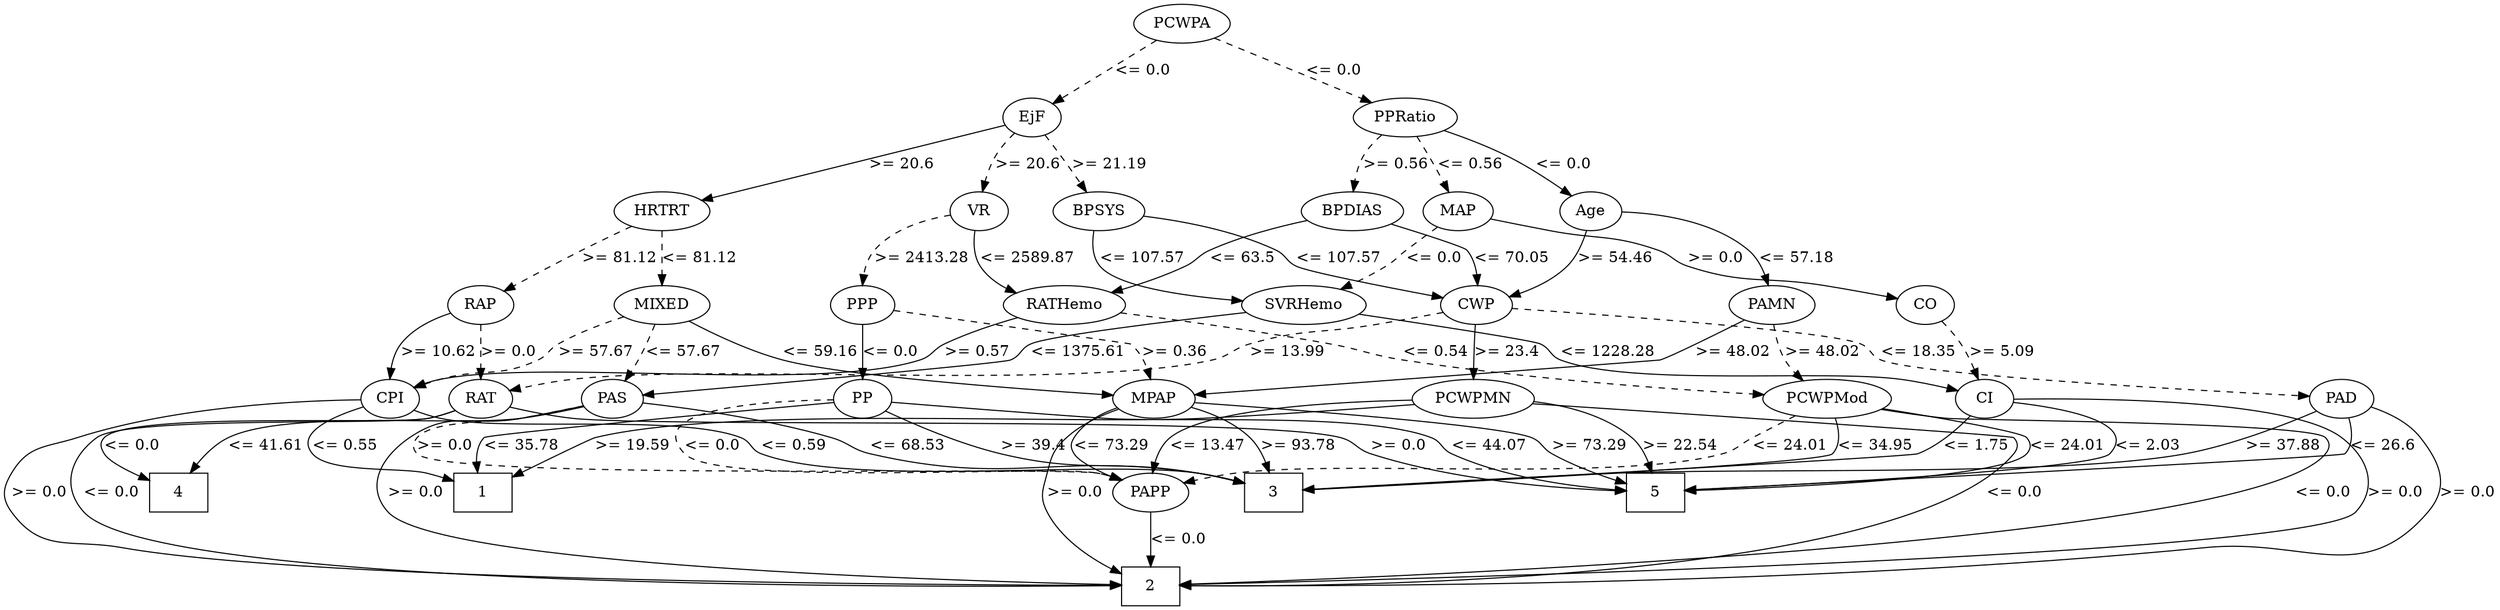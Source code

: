 strict digraph G {
	graph [bb="0,0,1837.5,558"];
	node [label="\N"];
	1	[height=0.5,
		pos="150.47,105",
		shape=box,
		width=0.75];
	2	[height=0.5,
		pos="962.47,18",
		shape=box,
		width=0.75];
	3	[height=0.5,
		pos="719.47,105",
		shape=box,
		width=0.75];
	4	[height=0.5,
		pos="422.47,105",
		shape=box,
		width=0.75];
	5	[height=0.5,
		pos="1280.5,105",
		shape=box,
		width=0.75];
	RAP	[height=0.5,
		pos="529.47,279",
		width=0.77778];
	CPI	[height=0.5,
		pos="313.47,192",
		width=0.75];
	RAP -> CPI	[label=">= 10.62",
		lp="387.47,235.5",
		op=">=",
		param=10.62,
		pos="e,324.16,208.75 506.07,269.09 497.76,266.18 488.28,263.15 479.47,261 427.93,248.41 408.56,267.43 361.47,243 349.45,236.77 338.73,\
226.35 330.48,216.64",
		style=solid];
	RAT	[height=0.5,
		pos="975.47,192",
		width=0.76389];
	RAP -> RAT	[label=">= 0.0",
		lp="792.47,235.5",
		op=">=",
		param=0.0,
		pos="e,948.1,195.3 552.53,268.21 559.76,265.49 567.84,262.79 575.47,261 648.14,243.93 670.7,263.56 742.47,243 757.18,238.78 758.9,232.69 \
773.47,228 829.26,210.06 896.85,200.72 937.98,196.34",
		style=dashed];
	CPI -> 1	[label="<= 0.55",
		lp="45.967,148.5",
		op="<=",
		param=0.55,
		pos="e,123.33,113.04 286.58,189.75 218.02,186.3 40.793,175.54 23.467,156 19.045,151.01 19.428,146.3 23.467,141 24.884,139.14 76.368,125.36 \
113.34,115.66",
		style=solid];
	CPI -> 2	[label=">= 0.0",
		lp="32.467,105",
		op=">=",
		param=0.0,
		pos="e,935.38,19.132 286.55,189.73 216.95,186.2 35.166,175.2 16.467,156 -4.9467,134.01 -4.5908,111.82 13.467,87 41.498,48.471 68.566,\
62.394 115.47,54 274.31,25.571 782.51,20.165 925,19.199",
		style=solid];
	CPI -> 3	[label="<= 0.59",
		lp="527.97,148.5",
		op="<=",
		param=0.59,
		pos="e,692.25,110.36 336.97,183.05 346.91,179.9 358.67,176.46 369.47,174 420.77,162.33 438.23,176.99 486.47,156 496.33,151.71 495.62,\
145.34 505.47,141 507.49,140.11 621.52,121.72 682.28,111.96",
		style=solid];
	RAT -> 2	[label="<= 0.0",
		lp="995.47,105",
		op="<=",
		param=0.0,
		pos="e,961.17,36.352 988.99,176.06 996.31,166.1 1002.9,152.72 997.47,141 992.33,129.83 982.34,133.8 976.47,123 963.66,99.449 960.95,68.614 \
960.96,46.648",
		style=solid];
	RAT -> 4	[label="<= 0.0",
		lp="408.47,148.5",
		op="<=",
		param=0.0,
		pos="e,399.58,123.29 948.23,188.74 905.63,185.26 820.65,178.51 748.47,174 728.54,172.75 403.23,170.47 389.47,156 382.33,148.5 385.73,\
139.27 392.56,130.8",
		style=solid];
	RAT -> 5	[label=">= 0.0",
		lp="1235.5,148.5",
		op=">=",
		param=0.0,
		pos="e,1253.4,119.5 996.14,180.03 1001.3,177.69 1007,175.47 1012.5,174 1092.2,152.46 1120.8,186.84 1197.5,156 1207.4,151.98 1207.5,146.94 \
1216.5,141 1225.3,135.18 1235.1,129.45 1244.4,124.36",
		style=solid];
	PAS	[height=0.5,
		pos="405.47,192",
		width=0.75];
	PAS -> 2	[label=">= 0.0",
		lp="95.467,105",
		op=">=",
		param=0.0,
		pos="e,935.27,19.078 382.33,182.66 372.35,179.41 360.46,175.99 349.47,174 318.68,168.42 89.871,178.82 68.467,156 55.76,142.45 41.867,\
120.19 76.467,87 138.5,27.498 764.09,20.061 924.93,19.132",
		style=solid];
	PAS -> 3	[label="<= 68.53",
		lp="609.47,148.5",
		op="<=",
		param=68.53,
		pos="e,692.33,111.1 431.61,186.88 461.81,181.65 512.72,171.43 554.47,156 568.08,150.97 569.91,146.17 583.47,141 615.99,128.59 654.53,\
119.14 682.27,113.2",
		style=solid];
	PAS -> 4	[label="<= 41.61",
		lp="102.47,148.5",
		op="<=",
		param=41.61,
		pos="e,395.09,118.81 382.33,182.67 372.35,179.42 360.46,176 349.47,174 289.35,163.04 34.549,185.46 76.467,141 99.754,116.3 348.38,130.61 \
381.47,123 382.73,122.71 384.01,122.38 385.3,122.03",
		style=solid];
	PAPP	[height=0.5,
		pos="571.47,105",
		width=0.88889];
	PAS -> PAPP	[label=">= 0.0",
		lp="272.47,148.5",
		op=">=",
		param=0.0,
		pos="e,541.32,111.05 381.65,183.14 371.76,180.04 360.13,176.61 349.47,174 305.64,163.27 222.99,174.27 253.47,141 268.91,124.14 435.76,\
125.7 458.47,123 482.68,120.12 509.68,116.09 531.22,112.67",
		style=dashed];
	PAPP -> 2	[label="<= 0.0",
		lp="809.47,61.5",
		op="<=",
		param=0.0,
		pos="e,935.36,24.892 600.86,97.611 671.05,82.351 848.37,43.803 925.59,27.017",
		style=solid];
	PAD	[height=0.5,
		pos="1625.5,192",
		width=0.79437];
	PAD -> 2	[label=">= 0.0",
		lp="1818.5,105",
		op=">=",
		param=0.0,
		pos="e,989.66,18.894 1653,187.04 1679.8,182.37 1721.2,173.01 1753.5,156 1784.6,139.59 1813.6,115.18 1792.5,87 1744.3,22.82 1155.9,18.812 \
1000.1,18.882",
		style=solid];
	PAD -> 3	[label=">= 37.88",
		lp="1521.5,148.5",
		op=">=",
		param=37.88,
		pos="e,746.66,108.46 1599,184.89 1572.6,178.54 1530.8,167.87 1495.5,156 1478.6,150.35 1475.8,144.7 1458.5,141 1345.8,117 1055.5,129.42 \
940.47,123 875.87,119.39 800.79,113.19 756.87,109.36",
		style=solid];
	PAD -> 5	[label="<= 26.6",
		lp="1693,148.5",
		op="<=",
		param=26.6,
		pos="e,1307.5,106.39 1646.1,179.45 1661.9,169.16 1679.2,153.81 1667.5,141 1644.1,115.46 1409.8,108.38 1317.5,106.57",
		style=solid];
	PAMN	[height=0.5,
		pos="1142.5,279",
		width=1.0139];
	PCWPMod	[height=0.5,
		pos="1321.5,192",
		width=1.4444];
	PAMN -> PCWPMod	[label=">= 48.02",
		lp="1312.5,235.5",
		op=">=",
		param=48.02,
		pos="e,1307.1,209.3 1169.9,266.99 1175.6,264.86 1181.7,262.75 1187.5,261 1221.1,250.77 1233.2,259.07 1264.5,243 1277.5,236.29 1290,225.93 \
1300,216.38",
		style=dashed];
	MPAP	[height=0.5,
		pos="704.47,192",
		width=0.97491];
	PAMN -> MPAP	[label=">= 48.02",
		lp="1016.5,235.5",
		op=">=",
		param=48.02,
		pos="e,739.69,192.8 1107.6,273.53 1076.1,268.67 1028.8,259.32 990.47,243 979.24,238.22 978.91,232.24 967.47,228 894.59,200.97 803.51,\
194.37 749.9,193.01",
		style=solid];
	PCWPMod -> 2	[label="<= 0.0",
		lp="1714.5,105",
		op="<=",
		param=0.0,
		pos="e,989.63,18.92 1364.3,181.55 1378.6,178.71 1394.6,175.85 1409.5,174 1443.7,169.72 1695.8,181.09 1719.5,156 1724,151.15 1723.8,146.08 \
1719.5,141 1625,30.132 1139,19.659 999.79,18.957",
		style=solid];
	PCWPMod -> 3	[label="<= 34.95",
		lp="1356.5,148.5",
		op="<=",
		param=34.95,
		pos="e,746.67,108.36 1328.7,173.99 1332,163.14 1333.6,149.57 1325.5,141 1310.7,125.51 961.84,124.32 940.47,123 875.89,119.01 800.81,112.93 \
756.88,109.22",
		style=solid];
	PCWPMod -> 5	[label="<= 24.01",
		lp="1585.5,148.5",
		op="<=",
		param=24.01,
		pos="e,1307.5,107.5 1365.2,181.97 1379.3,179.21 1395,176.31 1409.5,174 1473.4,163.78 1594.2,189.66 1551.5,141 1536.3,123.72 1388.4,112.53 \
1317.7,108.12",
		style=solid];
	PCWPMod -> PAPP	[label="<= 24.01",
		lp="970.47,148.5",
		op="<=",
		param=24.01,
		pos="e,601.81,111.24 1271.6,186.53 1170,177.41 948.28,157.37 944.47,156 933.33,151.99 933.64,144.91 922.47,141 872.2,123.4 736.39,129 \
683.47,123 659.62,120.3 633.06,116.31 611.79,112.87",
		style=dashed];
	MPAP -> 2	[label=">= 0.0",
		lp="367.47,105",
		op=">=",
		param=0.0,
		pos="e,935.34,19.919 672.31,184.28 654.46,180.77 631.81,176.65 611.47,174 560.85,167.4 428.98,177.02 382.47,156 351.31,141.92 325.66,\
112.47 348.47,87 387.13,43.819 798.31,25.076 925.32,20.29",
		style=solid];
	MPAP -> 3	[label=">= 93.78",
		lp="739.47,148.5",
		op=">=",
		param=93.78,
		pos="e,716.44,123.18 707.5,173.8 709.56,162.16 712.31,146.55 714.66,133.24",
		style=solid];
	MPAP -> 5	[label=">= 73.29",
		lp="1167.5,148.5",
		op=">=",
		param=73.29,
		pos="e,1253.4,109.37 738.89,188.38 837.34,180.86 1113.6,159.51 1122.5,156 1132.5,152.05 1131.8,145.75 1141.5,141 1174,124.99 1214.5,115.87 \
1243.4,110.98",
		style=solid];
	MPAP -> PAPP	[label="<= 73.29",
		lp="460.47,148.5",
		op="<=",
		param=73.29,
		pos="e,540.44,109.53 672.29,184.47 654.43,181.01 631.78,176.88 611.47,174 572.32,168.44 460.97,185.34 434.47,156 430,151.05 430.38,146.27 \
434.47,141 446.18,125.91 494.29,116.23 530.21,110.96",
		style=solid];
	CWP	[height=0.5,
		pos="1227.5,279",
		width=0.84854];
	CWP -> RAT	[label=">= 13.99",
		lp="1175.5,235.5",
		op=">=",
		param=13.99,
		pos="e,996.59,203.93 1203.3,267.52 1182.3,258.34 1154.4,246 1149.5,243 1140.3,237.42 1140.3,232.29 1130.5,228 1081.8,206.86 1063.3,225.22 \
1012.5,210 1010.3,209.36 1008.1,208.61 1006,207.8",
		style=dashed];
	CWP -> PAD	[label="<= 18.35",
		lp="1393.5,235.5",
		op="<=",
		param=18.35,
		pos="e,1597.4,196.16 1251.2,267.69 1257.1,265.33 1263.5,262.94 1269.5,261 1301.3,250.7 1311.6,255.74 1342.5,243 1354.4,238.06 1355.2,\
232.29 1367.5,228 1387.8,220.88 1520.5,205 1587.2,197.32",
		style=dashed];
	PCWPMN	[height=0.5,
		pos="1071.5,192",
		width=1.3902];
	CWP -> PCWPMN	[label=">= 23.4",
		lp="1238,235.5",
		op=">=",
		param=23.4,
		pos="e,1120.6,195.48 1224,260.86 1220.9,249.96 1215.3,236.37 1205.5,228 1184.7,210.31 1156,201.42 1130.5,197.01",
		style=solid];
	PCWPMN -> 1	[label=">= 19.59",
		lp="817.47,148.5",
		op=">=",
		param=19.59,
		pos="e,177.61,109.28 1035.5,179.42 1028,177.33 1020,175.38 1012.5,174 915.53,156.27 884.38,188.85 791.47,156 780.31,152.06 780.7,144.71 \
769.47,141 721.74,125.23 367.6,126.55 317.47,123 272.87,119.85 221.76,114.37 187.95,110.48",
		style=solid];
	PCWPMN -> 2	[label="<= 0.0",
		lp="1052.5,105",
		op="<=",
		param=0.0,
		pos="e,976.79,36.013 1061,174.03 1057.6,168.34 1053.8,161.93 1050.5,156 1033.6,125.82 1033,116.18 1014.5,87 1005.1,72.23 993.3,56.652 \
983.35,44.139",
		style=solid];
	PCWPMN -> 5	[label=">= 22.54",
		lp="1295.5,148.5",
		op=">=",
		param=22.54,
		pos="e,1277.2,123.38 1119.7,187.08 1167.8,182.29 1237.4,172.68 1258.5,156 1265.7,150.24 1270.7,141.59 1274,133.09",
		style=solid];
	PCWPMN -> PAPP	[label="<= 13.47",
		lp="896.47,148.5",
		op="<=",
		param=13.47,
		pos="e,601.84,110.96 1035.2,179.59 1027.7,177.52 1019.9,175.53 1012.5,174 950.16,161.15 930.18,177.93 870.47,156 859.01,151.79 858.96,\
145.11 847.47,141 778.43,116.3 756.18,132.5 683.47,123 659.67,119.89 633.11,115.88 611.83,112.54",
		style=solid];
	PCWPA	[height=0.5,
		pos="823.47,540",
		width=1.1555];
	PPRatio	[height=0.5,
		pos="1005.5,453",
		width=1.1013];
	PCWPA -> PPRatio	[label="<= 0.0",
		lp="943.47,496.5",
		op="<=",
		param=0.0,
		pos="e,978.92,466.4 850.71,526.27 882.35,511.5 934.64,487.08 969.56,470.77",
		style=dashed];
	EjF	[height=0.5,
		pos="743.47,453",
		width=0.75];
	PCWPA -> EjF	[label="<= 0.0",
		lp="807.47,496.5",
		op="<=",
		param=0.0,
		pos="e,757.38,468.78 808.42,523.01 796.05,509.87 778.37,491.08 764.58,476.43",
		style=dashed];
	BPDIAS	[height=0.5,
		pos="960.47,366",
		width=1.1735];
	PPRatio -> BPDIAS	[label=">= 0.56",
		lp="1001,409.5",
		op=">=",
		param=0.56,
		pos="e,965.21,384.23 991.44,436 986.89,430.27 982.08,423.6 978.47,417 974.52,409.8 971.14,401.56 968.42,393.88",
		style=dashed];
	MAP	[height=0.5,
		pos="1051.5,366",
		width=0.84854];
	PPRatio -> MAP	[label="<= 0.56",
		lp="1053,409.5",
		op="<=",
		param=0.56,
		pos="e,1042.6,383.47 1014.6,435.21 1021.2,423.02 1030.2,406.32 1037.7,392.49",
		style=dashed];
	Age	[height=0.5,
		pos="1153.5,366",
		width=0.75];
	PPRatio -> Age	[label="<= 0.0",
		lp="1121.5,409.5",
		op="<=",
		param=0.0,
		pos="e,1136,379.91 1033.4,440.01 1047.5,433.66 1064.7,425.44 1079.5,417 1096.1,407.53 1113.9,395.57 1127.8,385.72",
		style=solid];
	BPSYS	[height=0.5,
		pos="787.47,366",
		width=1.0471];
	EjF -> BPSYS	[label=">= 21.19",
		lp="794.47,409.5",
		op=">=",
		param=21.19,
		pos="e,778.86,383.63 751.95,435.61 758.24,423.46 766.94,406.66 774.15,392.73",
		style=dashed];
	HRTRT	[height=0.5,
		pos="529.47,366",
		width=1.1013];
	EjF -> HRTRT	[label=">= 20.6",
		lp="671.97,409.5",
		op=">=",
		param=20.6,
		pos="e,558.3,378.45 720.57,442.9 684,428.38 612.04,399.8 567.61,382.15",
		style=solid];
	VR	[height=0.5,
		pos="699.47,366",
		width=0.75];
	EjF -> VR	[label=">= 20.6",
		lp="736.97,409.5",
		op=">=",
		param=20.6,
		pos="e,702.86,384.33 729.33,437.63 724.07,431.64 718.42,424.37 714.47,417 710.7,409.97 707.75,401.86 705.5,394.25",
		style=dashed];
	CO	[height=0.5,
		pos="1305.5,279",
		width=0.75];
	CI	[height=0.5,
		pos="1445.5,192",
		width=0.75];
	CO -> CI	[label=">= 5.09",
		lp="1456,235.5",
		op=">=",
		param=5.09,
		pos="e,1441.9,210.04 1332.5,276.41 1358.6,273.52 1398,265.46 1423.5,243 1430.4,236.87 1435.3,228.13 1438.6,219.67",
		style=dashed];
	CI -> 2	[label=">= 0.0",
		lp="1769.5,105",
		op=">=",
		param=0.0,
		pos="e,989.87,19.182 1471.9,187.83 1543.1,179.27 1734.2,156.3 1734.5,156 1755.8,133.97 1757.3,110.44 1737.5,87 1689.4,30.154 1149.3,20.786 \
1000.3,19.281",
		style=solid];
	CI -> 3	[label="<= 1.75",
		lp="1432,148.5",
		op="<=",
		param=1.75,
		pos="e,746.66,108.41 1432.7,175.67 1421.8,163.8 1405,148.22 1386.5,141 1340.3,122.99 989.98,125.9 940.47,123 875.88,119.21 800.8,113.07 \
756.87,109.29",
		style=solid];
	CI -> 5	[label="<= 2.03",
		lp="1641,148.5",
		op="<=",
		param=2.03,
		pos="e,1307.6,106.79 1472.3,189.48 1515.6,186.4 1597.7,177.78 1615.5,156 1619.7,150.83 1619.9,145.95 1615.5,141 1595.8,119.18 1400.7,\
110.05 1317.6,107.13",
		style=solid];
	SVRHemo	[height=0.5,
		pos="925.47,279",
		width=1.3902];
	SVRHemo -> PAS	[label="<= 1375.61",
		lp="862.97,235.5",
		op="<=",
		param=1375.61,
		pos="e,431.61,196.79 887.73,267.14 869.79,261.23 848.41,253.05 830.47,243 821.08,237.74 821.51,231.86 811.47,228 754.93,206.25 599.76,\
215.81 539.47,210 506.29,206.8 468.65,201.91 441.72,198.2",
		style=solid];
	SVRHemo -> CI	[label="<= 1228.28",
		lp="1094,235.5",
		op="<=",
		param=1228.28,
		pos="e,1421.5,200.73 968.1,269.35 990.96,263.72 1019.1,255.13 1042.5,243 1052,238.04 1051.4,231.81 1061.5,228 1128.3,202.69 1311.9,221.37 \
1382.5,210 1392.1,208.45 1402.3,206.03 1411.7,203.49",
		style=solid];
	MIXED	[height=0.5,
		pos="430.47,279",
		width=1.125];
	MIXED -> CPI	[label=">= 57.67",
		lp="302.47,235.5",
		op=">=",
		param=57.67,
		pos="e,294.49,205.11 390.9,274.54 350.11,270.05 290.54,260.62 276.47,243 268.34,232.81 276.1,221.12 286.57,211.6",
		style=dashed];
	MIXED -> PAS	[label="<= 57.67",
		lp="445.47,235.5",
		op="<=",
		param=57.67,
		pos="e,410.43,209.89 425.41,260.8 421.93,248.97 417.24,233.03 413.28,219.58",
		style=dashed];
	MIXED -> MPAP	[label="<= 59.16",
		lp="543.47,235.5",
		op="<=",
		param=59.16,
		pos="e,671.82,198.97 451.29,263.34 468.32,252.03 493.44,236.86 517.47,228 520.87,226.75 607.67,210.73 661.8,200.8",
		style=solid];
	BPSYS -> CWP	[label="<= 107.57",
		lp="894.47,322.5",
		op="<=",
		param=107.57,
		pos="e,1204.8,291.47 811.17,351.9 822.12,345.6 835.18,337.75 846.47,330 855.34,323.91 855.41,318.81 865.47,315 932.7,289.54 1118.5,313.62 \
1188.5,297 1190.8,296.45 1193.1,295.78 1195.4,295.01",
		style=solid];
	BPSYS -> SVRHemo	[label="<= 107.57",
		lp="817.47,322.5",
		op="<=",
		param=107.57,
		pos="e,886.86,290.58 782.97,347.94 781.25,337.35 781.19,324.08 788.47,315 809.65,288.6 829.68,305.41 862.47,297 867.16,295.8 872.04,294.52 \
876.92,293.23",
		style=solid];
	BPDIAS -> CWP	[label="<= 70.05",
		lp="1116.5,322.5",
		op="<=",
		param=70.05,
		pos="e,1204.3,291.14 991.86,353.9 1010.4,347.21 1034.4,338.39 1055.5,330 1071.2,323.74 1074.3,319.89 1090.5,315 1132.9,302.2 1146.1,309.93 \
1188.5,297 1190.6,296.35 1192.8,295.62 1194.9,294.84",
		style=solid];
	RATHemo	[height=0.5,
		pos="803.47,279",
		width=1.375];
	BPDIAS -> RATHemo	[label="<= 63.5",
		lp="962.97,322.5",
		op="<=",
		param=63.5,
		pos="e,841.94,290.52 953.04,347.84 947.49,336.94 938.89,323.35 927.47,315 925.82,313.8 885.93,302.64 851.83,293.24",
		style=solid];
	RATHemo -> CPI	[label=">= 0.57",
		lp="655.97,235.5",
		op=">=",
		param=0.57,
		pos="e,336.61,201.29 755.43,274.1 720.32,269.85 672.26,261.06 633.47,243 623.71,238.46 624.49,231.9 614.47,228 512.71,188.44 476.81,229.98 \
369.47,210 361.83,208.58 353.75,206.49 346.19,204.26",
		style=solid];
	RATHemo -> PCWPMod	[label="<= 0.54",
		lp="940.97,235.5",
		op="<=",
		param=0.54,
		pos="e,1271.6,197.49 841.61,267.19 859.73,261.29 881.34,253.11 899.47,243 908.86,237.76 908.46,231.96 918.47,228 962.44,210.62 1083.4,\
214.1 1130.5,210 1174.3,206.19 1223.7,201.79 1261.3,198.42",
		style=dashed];
	HRTRT -> RAP	[label=">= 81.12",
		lp="555.47,322.5",
		op=">=",
		param=81.12,
		pos="e,529.47,297.18 529.47,347.8 529.47,336.16 529.47,320.55 529.47,307.24",
		style=dashed];
	HRTRT -> MIXED	[label="<= 81.12",
		lp="499.47,322.5",
		op="<=",
		param=81.12,
		pos="e,442.53,296.43 504.94,351.85 494.72,345.83 483.03,338.22 473.47,330 464.65,322.43 456.06,312.99 448.91,304.37",
		style=dashed];
	MAP -> CO	[label=">= 0.0",
		lp="1304.5,322.5",
		op=">=",
		param=0.0,
		pos="e,1297.9,296.81 1078.3,357.23 1090.2,354 1104.4,350.44 1117.5,348 1184.3,335.49 1210.9,364.53 1269.5,330 1279.1,324.3 1286.9,314.86 \
1292.8,305.72",
		style=solid];
	MAP -> SVRHemo	[label="<= 0.0",
		lp="1032.5,322.5",
		op="<=",
		param=0.0,
		pos="e,956.43,293.31 1036.7,349.82 1025.9,339.24 1010.6,325.25 995.47,315 986.17,308.69 975.58,302.81 965.49,297.73",
		style=dashed];
	PP	[height=0.5,
		pos="575.47,192",
		width=0.75];
	PP -> 1	[label="<= 35.78",
		lp="217.47,148.5",
		op="<=",
		param=35.78,
		pos="e,159.5,123.04 549.32,187.26 522.35,183.49 479.04,177.73 441.47,174 386.04,168.49 240.93,181.62 191.47,156 180.78,150.47 171.86,\
140.8 165.09,131.43",
		style=solid];
	PP -> 3	[label=">= 39.4",
		lp="678.97,148.5",
		op=">=",
		param=39.4,
		pos="e,692.38,121.99 595.19,179.36 617.92,165.94 655.72,143.63 683.68,127.12",
		style=solid];
	PP -> 5	[label="<= 44.07",
		lp="1092.5,148.5",
		op="<=",
		param=44.07,
		pos="e,1253.3,109.89 600.6,184.98 617.44,181.19 640.16,176.55 660.47,174 810.61,155.11 850.59,176.84 1000.5,156 1030.3,151.86 1036.9,\
146.76 1066.5,141 1128.3,128.94 1200.6,117.7 1243.4,111.36",
		style=solid];
	PP -> PAPP	[label="<= 0.0",
		lp="331.47,148.5",
		op="<=",
		param=0.0,
		pos="e,540.8,110.84 548.92,187.58 482.32,178.99 313.44,157.11 312.47,156 278.97,117.75 230.64,154.18 458.47,123 482.45,119.72 509.25,\
115.7 530.72,112.4",
		style=dashed];
	PPP	[height=0.5,
		pos="611.47,279",
		width=0.75];
	PPP -> MPAP	[label=">= 0.36",
		lp="715.97,235.5",
		op=">=",
		param=0.36,
		pos="e,700.23,209.99 635.8,270.79 650.88,265.27 669.73,256.3 682.47,243 688.72,236.47 693.36,227.88 696.73,219.66",
		style=dashed];
	PPP -> PP	[label="<= 0.0",
		lp="595.47,235.5",
		op="<=",
		param=0.0,
		pos="e,572.7,210.33 593.91,265.32 587.15,259.38 580.17,251.7 576.47,243 573.51,236.05 572.44,228.05 572.33,220.52",
		style=solid];
	VR -> RATHemo	[label="<= 2589.87",
		lp="732.97,322.5",
		op="<=",
		param=2589.87,
		pos="e,755.82,284.2 695.25,348.15 693.65,337.65 693.6,324.39 700.47,315 711.19,300.35 728.38,291.76 745.67,286.76",
		style=solid];
	VR -> PPP	[label=">= 2413.28",
		lp="644.97,322.5",
		op=">=",
		param=2413.28,
		pos="e,607.36,297.19 672.98,362.08 652.73,358.31 626.06,349.7 612.47,330 607.94,323.44 606.53,315.16 606.59,307.23",
		style=dashed];
	Age -> PAMN	[label="<= 57.18",
		lp="1174.5,322.5",
		op="<=",
		param=57.18,
		pos="e,1144.7,297.18 1151.2,347.8 1149.7,336.16 1147.7,320.55 1146,307.24",
		style=solid];
	Age -> CWP	[label=">= 54.46",
		lp="1239.5,322.5",
		op=">=",
		param=54.46,
		pos="e,1222.2,297.04 1174.1,354.36 1184.2,348.3 1196.1,339.94 1204.5,330 1210.2,323.14 1214.9,314.59 1218.4,306.52",
		style=solid];
}
